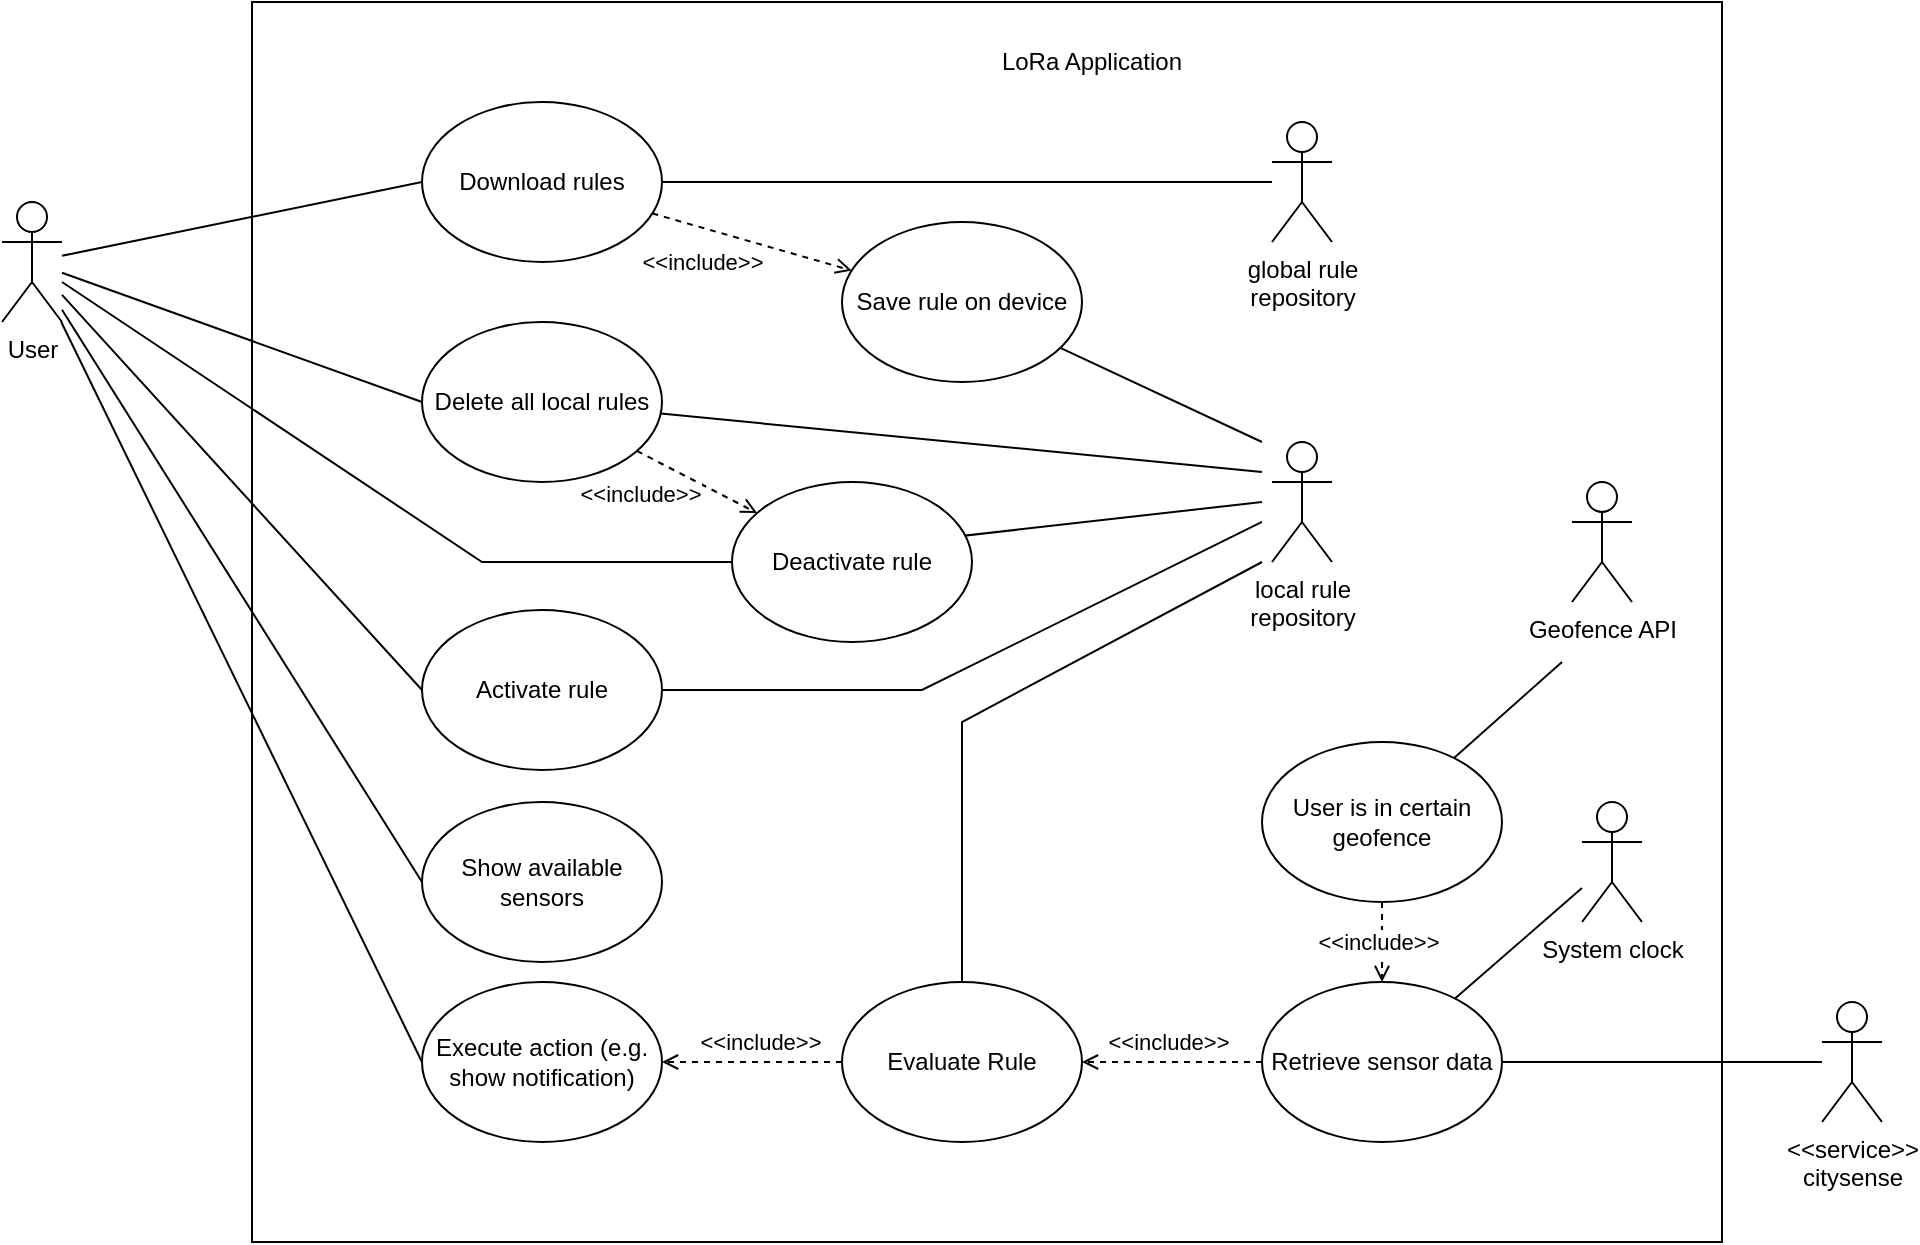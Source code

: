 <mxfile version="13.9.9" type="device"><diagram id="OYUaycwtY-l5_DIhabLi" name="Seite-1"><mxGraphModel dx="1422" dy="822" grid="1" gridSize="10" guides="1" tooltips="1" connect="1" arrows="1" fold="1" page="1" pageScale="1" pageWidth="1169" pageHeight="827" math="0" shadow="0"><root><mxCell id="0"/><mxCell id="1" parent="0"/><mxCell id="51xd2Fuq8mobA4fha_WZ-3" value="" style="rounded=0;whiteSpace=wrap;html=1;" parent="1" vertex="1"><mxGeometry x="165" y="30" width="735" height="620" as="geometry"/></mxCell><mxCell id="51xd2Fuq8mobA4fha_WZ-9" style="edgeStyle=none;rounded=0;orthogonalLoop=1;jettySize=auto;html=1;entryX=0;entryY=0.5;entryDx=0;entryDy=0;endArrow=none;endFill=0;" parent="1" source="51xd2Fuq8mobA4fha_WZ-1" target="51xd2Fuq8mobA4fha_WZ-8" edge="1"><mxGeometry relative="1" as="geometry"/></mxCell><mxCell id="51xd2Fuq8mobA4fha_WZ-19" style="edgeStyle=none;rounded=0;orthogonalLoop=1;jettySize=auto;html=1;entryX=0;entryY=0.5;entryDx=0;entryDy=0;endArrow=none;endFill=0;" parent="1" source="51xd2Fuq8mobA4fha_WZ-1" target="51xd2Fuq8mobA4fha_WZ-18" edge="1"><mxGeometry relative="1" as="geometry"/></mxCell><mxCell id="51xd2Fuq8mobA4fha_WZ-23" style="edgeStyle=none;rounded=0;orthogonalLoop=1;jettySize=auto;html=1;entryX=0;entryY=0.5;entryDx=0;entryDy=0;endArrow=none;endFill=0;" parent="1" source="51xd2Fuq8mobA4fha_WZ-1" target="51xd2Fuq8mobA4fha_WZ-22" edge="1"><mxGeometry relative="1" as="geometry"/></mxCell><mxCell id="51xd2Fuq8mobA4fha_WZ-43" style="edgeStyle=none;rounded=0;orthogonalLoop=1;jettySize=auto;html=1;endArrow=none;endFill=0;entryX=0;entryY=0.5;entryDx=0;entryDy=0;" parent="1" source="51xd2Fuq8mobA4fha_WZ-1" target="51xd2Fuq8mobA4fha_WZ-39" edge="1"><mxGeometry relative="1" as="geometry"/></mxCell><mxCell id="csUR8aMwmRCW8uEkJaW7-7" style="rounded=0;orthogonalLoop=1;jettySize=auto;html=1;entryX=0;entryY=0.5;entryDx=0;entryDy=0;endArrow=none;endFill=0;" edge="1" parent="1" source="51xd2Fuq8mobA4fha_WZ-1" target="csUR8aMwmRCW8uEkJaW7-6"><mxGeometry relative="1" as="geometry"><Array as="points"><mxPoint x="280" y="310"/></Array></mxGeometry></mxCell><mxCell id="51xd2Fuq8mobA4fha_WZ-1" value="User" style="shape=umlActor;verticalLabelPosition=bottom;verticalAlign=top;html=1;" parent="1" vertex="1"><mxGeometry x="40" y="130" width="30" height="60" as="geometry"/></mxCell><mxCell id="51xd2Fuq8mobA4fha_WZ-21" style="edgeStyle=none;rounded=0;orthogonalLoop=1;jettySize=auto;html=1;entryX=1;entryY=0.5;entryDx=0;entryDy=0;endArrow=none;endFill=0;" parent="1" source="51xd2Fuq8mobA4fha_WZ-2" target="51xd2Fuq8mobA4fha_WZ-20" edge="1"><mxGeometry relative="1" as="geometry"/></mxCell><mxCell id="51xd2Fuq8mobA4fha_WZ-2" value="&amp;lt;&amp;lt;service&amp;gt;&amp;gt;&lt;br&gt;citysense" style="shape=umlActor;verticalLabelPosition=bottom;verticalAlign=top;html=1;" parent="1" vertex="1"><mxGeometry x="950" y="530" width="30" height="60" as="geometry"/></mxCell><mxCell id="51xd2Fuq8mobA4fha_WZ-4" value="LoRa Application" style="text;html=1;strokeColor=none;fillColor=none;align=center;verticalAlign=middle;whiteSpace=wrap;rounded=0;" parent="1" vertex="1"><mxGeometry x="525" y="50" width="120" height="20" as="geometry"/></mxCell><mxCell id="51xd2Fuq8mobA4fha_WZ-5" value="Show available sensors" style="ellipse;whiteSpace=wrap;html=1;" parent="1" vertex="1"><mxGeometry x="250" y="430" width="120" height="80" as="geometry"/></mxCell><mxCell id="51xd2Fuq8mobA4fha_WZ-6" style="rounded=0;orthogonalLoop=1;jettySize=auto;html=1;endArrow=none;endFill=0;entryX=0;entryY=0.5;entryDx=0;entryDy=0;" parent="1" source="51xd2Fuq8mobA4fha_WZ-1" target="51xd2Fuq8mobA4fha_WZ-5" edge="1"><mxGeometry relative="1" as="geometry"/></mxCell><mxCell id="csUR8aMwmRCW8uEkJaW7-5" style="edgeStyle=none;rounded=0;orthogonalLoop=1;jettySize=auto;html=1;entryX=0;entryY=0.25;entryDx=0;entryDy=0;endArrow=none;endFill=0;" edge="1" parent="1" source="51xd2Fuq8mobA4fha_WZ-8" target="csUR8aMwmRCW8uEkJaW7-47"><mxGeometry relative="1" as="geometry"/></mxCell><mxCell id="csUR8aMwmRCW8uEkJaW7-11" style="edgeStyle=none;rounded=0;orthogonalLoop=1;jettySize=auto;html=1;endArrow=open;endFill=0;dashed=1;" edge="1" parent="1" source="51xd2Fuq8mobA4fha_WZ-8" target="csUR8aMwmRCW8uEkJaW7-6"><mxGeometry relative="1" as="geometry"/></mxCell><mxCell id="csUR8aMwmRCW8uEkJaW7-12" value="&lt;span style=&quot;color: rgba(0 , 0 , 0 , 0) ; font-family: monospace ; font-size: 0px ; background-color: rgb(248 , 249 , 250)&quot;&gt;%3CmxGraphModel%3E%3Croot%3E%3CmxCell%20id%3D%220%22%2F%3E%3CmxCell%20id%3D%221%22%20parent%3D%220%22%2F%3E%3CmxCell%20id%3D%222%22%20value%3D%22%26amp%3Blt%3B%26amp%3Blt%3Binclude%26amp%3Bgt%3B%26amp%3Bgt%3B%22%20style%3D%22edgeLabel%3Bhtml%3D1%3Balign%3Dcenter%3BverticalAlign%3Dmiddle%3Bresizable%3D0%3Bpoints%3D%5B%5D%3BlabelBackgroundColor%3D%23ffffff%3B%22%20vertex%3D%221%22%20connectable%3D%220%22%20parent%3D%221%22%3E%3CmxGeometry%20x%3D%22765.893%22%20y%3D%22274.154%22%20as%3D%22geometry%22%2F%3E%3C%2FmxCell%3E%3C%2Froot%3E%3C%2FmxGraphModel%3E&lt;/span&gt;" style="edgeLabel;html=1;align=center;verticalAlign=middle;resizable=0;points=[];" vertex="1" connectable="0" parent="csUR8aMwmRCW8uEkJaW7-11"><mxGeometry x="-0.331" y="-1" relative="1" as="geometry"><mxPoint as="offset"/></mxGeometry></mxCell><mxCell id="csUR8aMwmRCW8uEkJaW7-13" value="&amp;lt;&amp;lt;include&amp;gt;&amp;gt;" style="edgeLabel;html=1;align=center;verticalAlign=middle;resizable=0;points=[];" vertex="1" connectable="0" parent="csUR8aMwmRCW8uEkJaW7-11"><mxGeometry x="-0.291" y="-4" relative="1" as="geometry"><mxPoint x="-18.45" y="6.3" as="offset"/></mxGeometry></mxCell><mxCell id="51xd2Fuq8mobA4fha_WZ-8" value="Delete all local rules" style="ellipse;whiteSpace=wrap;html=1;" parent="1" vertex="1"><mxGeometry x="250" y="190" width="120" height="80" as="geometry"/></mxCell><mxCell id="csUR8aMwmRCW8uEkJaW7-3" style="rounded=0;orthogonalLoop=1;jettySize=auto;html=1;dashed=1;endArrow=open;endFill=0;" edge="1" parent="1" source="51xd2Fuq8mobA4fha_WZ-18" target="csUR8aMwmRCW8uEkJaW7-22"><mxGeometry relative="1" as="geometry"/></mxCell><mxCell id="csUR8aMwmRCW8uEkJaW7-8" value="&amp;lt;&amp;lt;include&amp;gt;&amp;gt;" style="edgeLabel;html=1;align=center;verticalAlign=middle;resizable=0;points=[];labelBackgroundColor=#ffffff;" vertex="1" connectable="0" parent="csUR8aMwmRCW8uEkJaW7-3"><mxGeometry x="-0.095" relative="1" as="geometry"><mxPoint x="-20.34" y="11.33" as="offset"/></mxGeometry></mxCell><mxCell id="51xd2Fuq8mobA4fha_WZ-18" value="Download rules" style="ellipse;whiteSpace=wrap;html=1;" parent="1" vertex="1"><mxGeometry x="250" y="80" width="120" height="80" as="geometry"/></mxCell><mxCell id="51xd2Fuq8mobA4fha_WZ-37" style="edgeStyle=none;rounded=0;orthogonalLoop=1;jettySize=auto;html=1;endArrow=open;endFill=0;dashed=1;" parent="1" source="51xd2Fuq8mobA4fha_WZ-20" target="51xd2Fuq8mobA4fha_WZ-35" edge="1"><mxGeometry relative="1" as="geometry"/></mxCell><mxCell id="51xd2Fuq8mobA4fha_WZ-38" value="&amp;lt;&amp;lt;include&amp;gt;&amp;gt;" style="edgeLabel;html=1;align=center;verticalAlign=middle;resizable=0;points=[];" parent="51xd2Fuq8mobA4fha_WZ-37" vertex="1" connectable="0"><mxGeometry x="-0.336" y="3" relative="1" as="geometry"><mxPoint x="-17.22" y="-13" as="offset"/></mxGeometry></mxCell><mxCell id="51xd2Fuq8mobA4fha_WZ-20" value="Retrieve sensor data" style="ellipse;whiteSpace=wrap;html=1;" parent="1" vertex="1"><mxGeometry x="670" y="520" width="120" height="80" as="geometry"/></mxCell><mxCell id="csUR8aMwmRCW8uEkJaW7-54" style="edgeStyle=none;rounded=0;orthogonalLoop=1;jettySize=auto;html=1;startArrow=none;startFill=0;endArrow=none;endFill=0;" edge="1" parent="1" source="51xd2Fuq8mobA4fha_WZ-22" target="csUR8aMwmRCW8uEkJaW7-47"><mxGeometry relative="1" as="geometry"><Array as="points"><mxPoint x="500" y="374"/></Array></mxGeometry></mxCell><mxCell id="51xd2Fuq8mobA4fha_WZ-22" value="Activate rule" style="ellipse;whiteSpace=wrap;html=1;" parent="1" vertex="1"><mxGeometry x="250" y="334" width="120" height="80" as="geometry"/></mxCell><mxCell id="51xd2Fuq8mobA4fha_WZ-34" style="edgeStyle=none;rounded=0;orthogonalLoop=1;jettySize=auto;html=1;endArrow=none;endFill=0;" parent="1" source="51xd2Fuq8mobA4fha_WZ-29" target="51xd2Fuq8mobA4fha_WZ-18" edge="1"><mxGeometry relative="1" as="geometry"/></mxCell><mxCell id="51xd2Fuq8mobA4fha_WZ-29" value="global rule&lt;br&gt;repository" style="shape=umlActor;verticalLabelPosition=bottom;verticalAlign=top;html=1;" parent="1" vertex="1"><mxGeometry x="675" y="90" width="30" height="60" as="geometry"/></mxCell><mxCell id="51xd2Fuq8mobA4fha_WZ-40" style="edgeStyle=none;rounded=0;orthogonalLoop=1;jettySize=auto;html=1;dashed=1;endArrow=open;endFill=0;" parent="1" source="51xd2Fuq8mobA4fha_WZ-35" target="51xd2Fuq8mobA4fha_WZ-39" edge="1"><mxGeometry relative="1" as="geometry"/></mxCell><mxCell id="51xd2Fuq8mobA4fha_WZ-41" value="&amp;lt;&amp;lt;include&amp;gt;&amp;gt;" style="edgeLabel;html=1;align=center;verticalAlign=middle;resizable=0;points=[];" parent="51xd2Fuq8mobA4fha_WZ-40" vertex="1" connectable="0"><mxGeometry x="-0.426" y="-2" relative="1" as="geometry"><mxPoint x="-15.43" y="-8" as="offset"/></mxGeometry></mxCell><mxCell id="csUR8aMwmRCW8uEkJaW7-41" style="rounded=0;orthogonalLoop=1;jettySize=auto;html=1;startArrow=none;startFill=0;endArrow=none;endFill=0;entryX=0;entryY=1;entryDx=0;entryDy=0;" edge="1" parent="1" source="51xd2Fuq8mobA4fha_WZ-35" target="csUR8aMwmRCW8uEkJaW7-47"><mxGeometry relative="1" as="geometry"><Array as="points"><mxPoint x="520" y="390"/></Array></mxGeometry></mxCell><mxCell id="51xd2Fuq8mobA4fha_WZ-35" value="Evaluate Rule" style="ellipse;whiteSpace=wrap;html=1;" parent="1" vertex="1"><mxGeometry x="460" y="520" width="120" height="80" as="geometry"/></mxCell><mxCell id="51xd2Fuq8mobA4fha_WZ-39" value="Execute action (e.g. show notification)" style="ellipse;whiteSpace=wrap;html=1;" parent="1" vertex="1"><mxGeometry x="250" y="520" width="120" height="80" as="geometry"/></mxCell><mxCell id="csUR8aMwmRCW8uEkJaW7-9" style="edgeStyle=none;rounded=0;orthogonalLoop=1;jettySize=auto;html=1;entryX=0;entryY=0.5;entryDx=0;entryDy=0;endArrow=none;endFill=0;exitX=0;exitY=0.5;exitDx=0;exitDy=0;" edge="1" parent="1" source="csUR8aMwmRCW8uEkJaW7-6" target="csUR8aMwmRCW8uEkJaW7-47"><mxGeometry relative="1" as="geometry"/></mxCell><mxCell id="csUR8aMwmRCW8uEkJaW7-6" value="Deactivate rule" style="ellipse;whiteSpace=wrap;html=1;" vertex="1" parent="1"><mxGeometry x="405" y="270" width="120" height="80" as="geometry"/></mxCell><mxCell id="csUR8aMwmRCW8uEkJaW7-39" style="edgeStyle=none;rounded=0;orthogonalLoop=1;jettySize=auto;html=1;startArrow=none;startFill=0;endArrow=none;endFill=0;exitX=0;exitY=1;exitDx=0;exitDy=0;" edge="1" parent="1" source="csUR8aMwmRCW8uEkJaW7-49" target="csUR8aMwmRCW8uEkJaW7-31"><mxGeometry relative="1" as="geometry"/></mxCell><mxCell id="csUR8aMwmRCW8uEkJaW7-23" style="rounded=0;orthogonalLoop=1;jettySize=auto;html=1;entryX=0;entryY=0;entryDx=0;entryDy=0;endArrow=none;endFill=0;" edge="1" parent="1" source="csUR8aMwmRCW8uEkJaW7-22" target="csUR8aMwmRCW8uEkJaW7-47"><mxGeometry relative="1" as="geometry"/></mxCell><mxCell id="csUR8aMwmRCW8uEkJaW7-22" value="Save rule on device" style="ellipse;whiteSpace=wrap;html=1;" vertex="1" parent="1"><mxGeometry x="460" y="140" width="120" height="80" as="geometry"/></mxCell><mxCell id="csUR8aMwmRCW8uEkJaW7-38" style="edgeStyle=none;rounded=0;orthogonalLoop=1;jettySize=auto;html=1;startArrow=none;startFill=0;endArrow=open;endFill=0;dashed=1;" edge="1" parent="1" source="csUR8aMwmRCW8uEkJaW7-31" target="51xd2Fuq8mobA4fha_WZ-20"><mxGeometry relative="1" as="geometry"/></mxCell><mxCell id="csUR8aMwmRCW8uEkJaW7-42" value="&amp;lt;&amp;lt;include&amp;gt;&amp;gt;" style="edgeLabel;html=1;align=center;verticalAlign=middle;resizable=0;points=[];" vertex="1" connectable="0" parent="csUR8aMwmRCW8uEkJaW7-38"><mxGeometry x="0.308" y="-2" relative="1" as="geometry"><mxPoint y="-6" as="offset"/></mxGeometry></mxCell><mxCell id="csUR8aMwmRCW8uEkJaW7-31" value="User is in certain geofence" style="ellipse;whiteSpace=wrap;html=1;" vertex="1" parent="1"><mxGeometry x="670" y="400" width="120" height="80" as="geometry"/></mxCell><mxCell id="csUR8aMwmRCW8uEkJaW7-35" style="edgeStyle=none;rounded=0;orthogonalLoop=1;jettySize=auto;html=1;startArrow=none;startFill=0;endArrow=none;endFill=0;" edge="1" parent="1" source="csUR8aMwmRCW8uEkJaW7-36" target="51xd2Fuq8mobA4fha_WZ-20"><mxGeometry relative="1" as="geometry"><mxPoint x="908.937" y="580" as="sourcePoint"/><mxPoint x="856.506" y="588.256" as="targetPoint"/></mxGeometry></mxCell><mxCell id="csUR8aMwmRCW8uEkJaW7-36" value="System clock" style="shape=umlActor;verticalLabelPosition=bottom;verticalAlign=top;html=1;" vertex="1" parent="1"><mxGeometry x="830" y="430" width="30" height="60" as="geometry"/></mxCell><mxCell id="csUR8aMwmRCW8uEkJaW7-47" value="" style="rounded=0;whiteSpace=wrap;html=1;labelBackgroundColor=#ffffff;strokeColor=none;" vertex="1" parent="1"><mxGeometry x="670" y="250" width="40" height="60" as="geometry"/></mxCell><mxCell id="51xd2Fuq8mobA4fha_WZ-51" value="local rule&lt;br&gt;repository" style="shape=umlActor;verticalLabelPosition=bottom;verticalAlign=top;html=1;" parent="1" vertex="1"><mxGeometry x="675" y="250" width="30" height="60" as="geometry"/></mxCell><mxCell id="csUR8aMwmRCW8uEkJaW7-49" value="" style="rounded=0;whiteSpace=wrap;html=1;labelBackgroundColor=#ffffff;strokeColor=none;" vertex="1" parent="1"><mxGeometry x="820" y="260" width="40" height="100" as="geometry"/></mxCell><mxCell id="csUR8aMwmRCW8uEkJaW7-16" value="Geofence API" style="shape=umlActor;verticalLabelPosition=bottom;verticalAlign=top;html=1;" vertex="1" parent="1"><mxGeometry x="825" y="270" width="30" height="60" as="geometry"/></mxCell></root></mxGraphModel></diagram></mxfile>